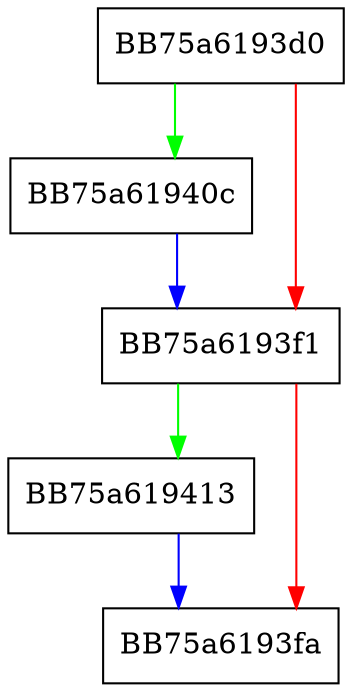 digraph update2 {
  node [shape="box"];
  graph [splines=ortho];
  BB75a6193d0 -> BB75a61940c [color="green"];
  BB75a6193d0 -> BB75a6193f1 [color="red"];
  BB75a6193f1 -> BB75a619413 [color="green"];
  BB75a6193f1 -> BB75a6193fa [color="red"];
  BB75a61940c -> BB75a6193f1 [color="blue"];
  BB75a619413 -> BB75a6193fa [color="blue"];
}